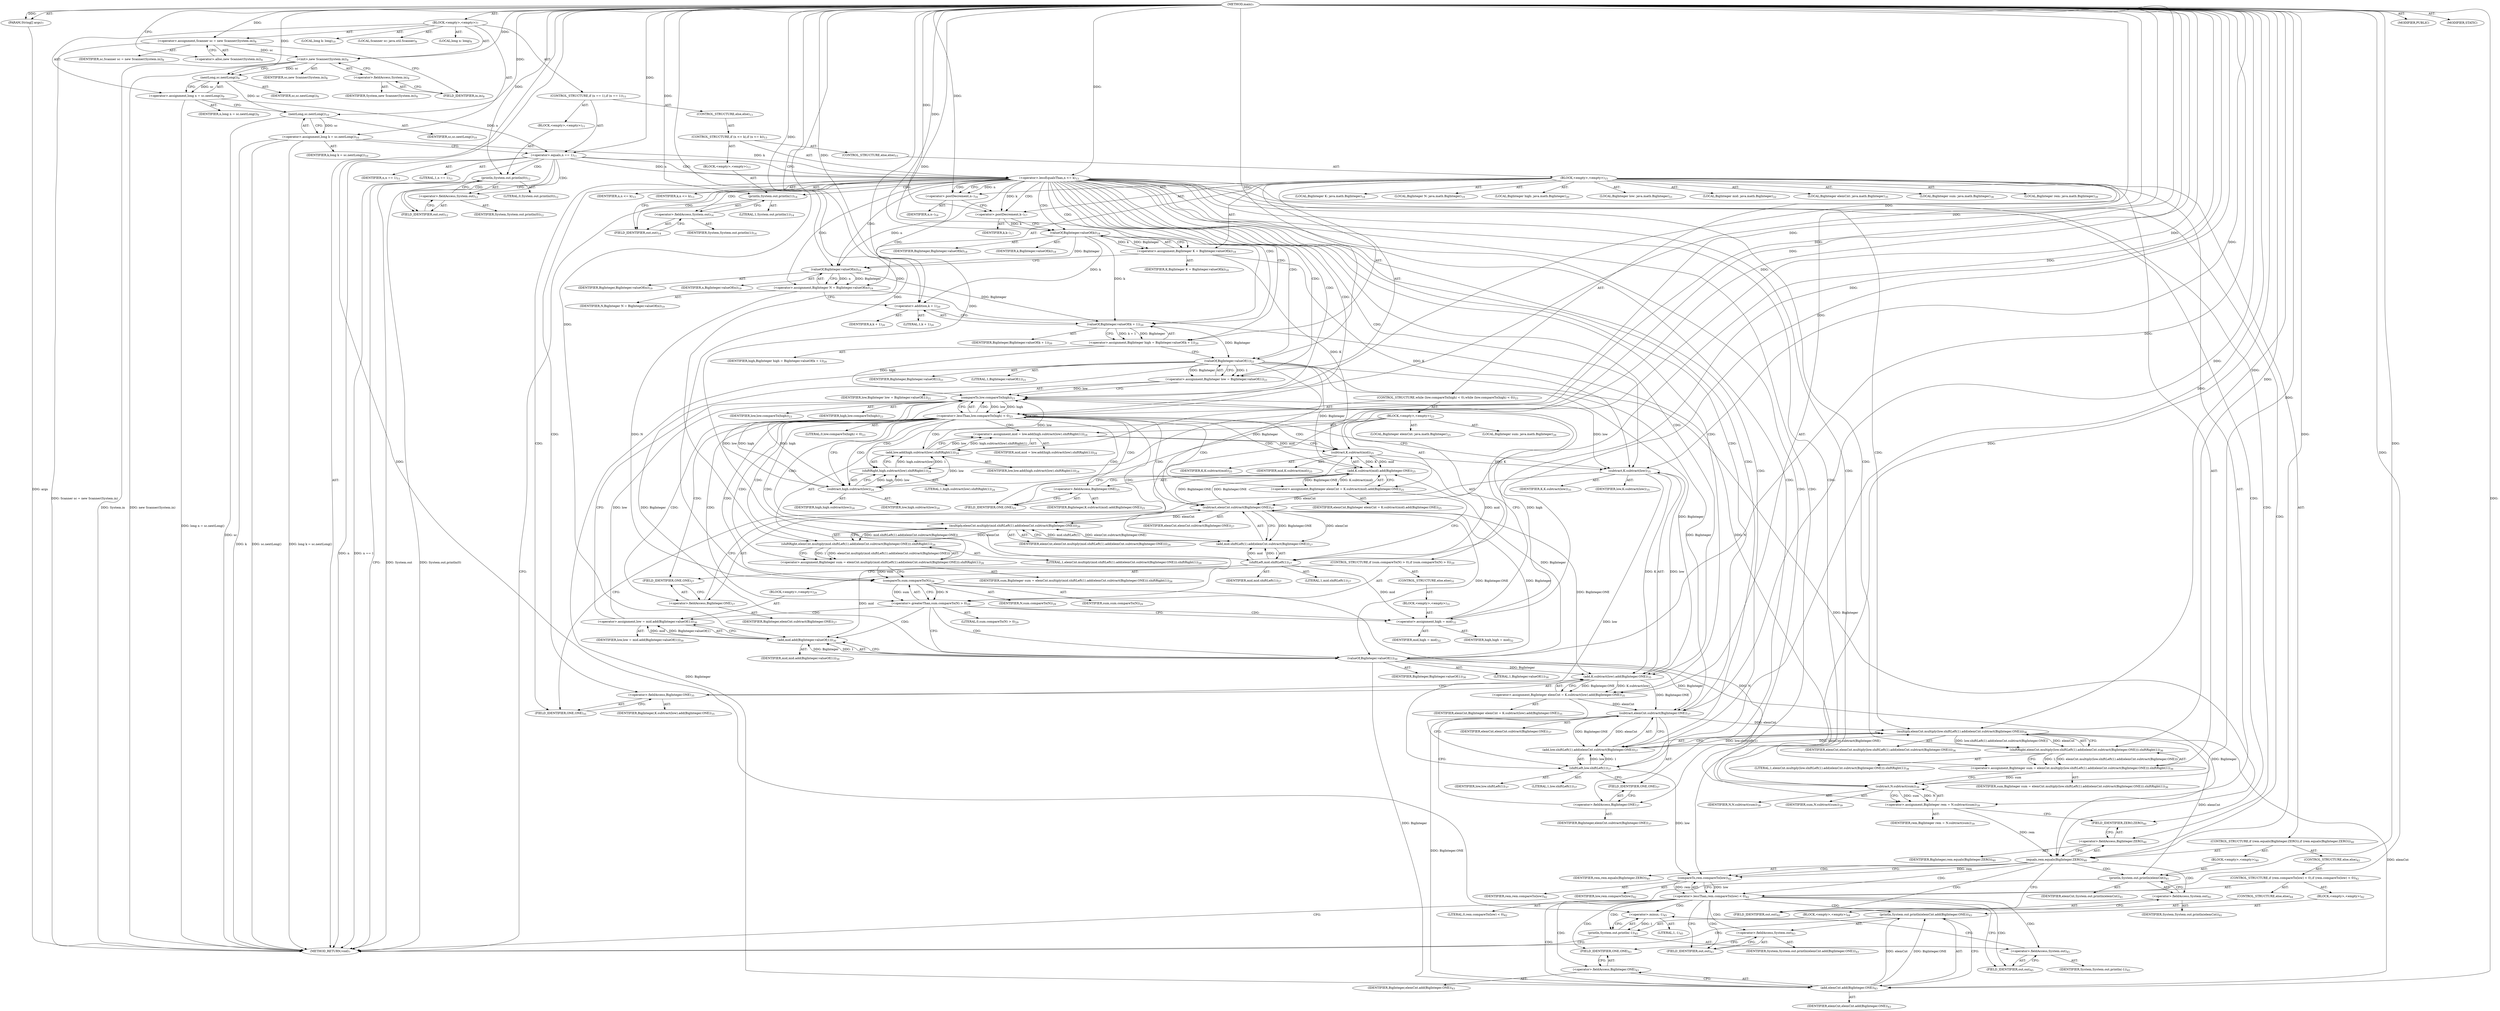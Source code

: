 digraph "main" {  
"19" [label = <(METHOD,main)<SUB>7</SUB>> ]
"20" [label = <(PARAM,String[] args)<SUB>7</SUB>> ]
"21" [label = <(BLOCK,&lt;empty&gt;,&lt;empty&gt;)<SUB>7</SUB>> ]
"4" [label = <(LOCAL,Scanner sc: java.util.Scanner)<SUB>8</SUB>> ]
"22" [label = <(&lt;operator&gt;.assignment,Scanner sc = new Scanner(System.in))<SUB>8</SUB>> ]
"23" [label = <(IDENTIFIER,sc,Scanner sc = new Scanner(System.in))<SUB>8</SUB>> ]
"24" [label = <(&lt;operator&gt;.alloc,new Scanner(System.in))<SUB>8</SUB>> ]
"25" [label = <(&lt;init&gt;,new Scanner(System.in))<SUB>8</SUB>> ]
"3" [label = <(IDENTIFIER,sc,new Scanner(System.in))<SUB>8</SUB>> ]
"26" [label = <(&lt;operator&gt;.fieldAccess,System.in)<SUB>8</SUB>> ]
"27" [label = <(IDENTIFIER,System,new Scanner(System.in))<SUB>8</SUB>> ]
"28" [label = <(FIELD_IDENTIFIER,in,in)<SUB>8</SUB>> ]
"29" [label = <(LOCAL,long n: long)<SUB>9</SUB>> ]
"30" [label = <(&lt;operator&gt;.assignment,long n = sc.nextLong())<SUB>9</SUB>> ]
"31" [label = <(IDENTIFIER,n,long n = sc.nextLong())<SUB>9</SUB>> ]
"32" [label = <(nextLong,sc.nextLong())<SUB>9</SUB>> ]
"33" [label = <(IDENTIFIER,sc,sc.nextLong())<SUB>9</SUB>> ]
"34" [label = <(LOCAL,long k: long)<SUB>10</SUB>> ]
"35" [label = <(&lt;operator&gt;.assignment,long k = sc.nextLong())<SUB>10</SUB>> ]
"36" [label = <(IDENTIFIER,k,long k = sc.nextLong())<SUB>10</SUB>> ]
"37" [label = <(nextLong,sc.nextLong())<SUB>10</SUB>> ]
"38" [label = <(IDENTIFIER,sc,sc.nextLong())<SUB>10</SUB>> ]
"39" [label = <(CONTROL_STRUCTURE,if (n == 1),if (n == 1))<SUB>11</SUB>> ]
"40" [label = <(&lt;operator&gt;.equals,n == 1)<SUB>11</SUB>> ]
"41" [label = <(IDENTIFIER,n,n == 1)<SUB>11</SUB>> ]
"42" [label = <(LITERAL,1,n == 1)<SUB>11</SUB>> ]
"43" [label = <(BLOCK,&lt;empty&gt;,&lt;empty&gt;)<SUB>11</SUB>> ]
"44" [label = <(println,System.out.println(0))<SUB>12</SUB>> ]
"45" [label = <(&lt;operator&gt;.fieldAccess,System.out)<SUB>12</SUB>> ]
"46" [label = <(IDENTIFIER,System,System.out.println(0))<SUB>12</SUB>> ]
"47" [label = <(FIELD_IDENTIFIER,out,out)<SUB>12</SUB>> ]
"48" [label = <(LITERAL,0,System.out.println(0))<SUB>12</SUB>> ]
"49" [label = <(CONTROL_STRUCTURE,else,else)<SUB>13</SUB>> ]
"50" [label = <(CONTROL_STRUCTURE,if (n &lt;= k),if (n &lt;= k))<SUB>13</SUB>> ]
"51" [label = <(&lt;operator&gt;.lessEqualsThan,n &lt;= k)<SUB>13</SUB>> ]
"52" [label = <(IDENTIFIER,n,n &lt;= k)<SUB>13</SUB>> ]
"53" [label = <(IDENTIFIER,k,n &lt;= k)<SUB>13</SUB>> ]
"54" [label = <(BLOCK,&lt;empty&gt;,&lt;empty&gt;)<SUB>13</SUB>> ]
"55" [label = <(println,System.out.println(1))<SUB>14</SUB>> ]
"56" [label = <(&lt;operator&gt;.fieldAccess,System.out)<SUB>14</SUB>> ]
"57" [label = <(IDENTIFIER,System,System.out.println(1))<SUB>14</SUB>> ]
"58" [label = <(FIELD_IDENTIFIER,out,out)<SUB>14</SUB>> ]
"59" [label = <(LITERAL,1,System.out.println(1))<SUB>14</SUB>> ]
"60" [label = <(CONTROL_STRUCTURE,else,else)<SUB>15</SUB>> ]
"61" [label = <(BLOCK,&lt;empty&gt;,&lt;empty&gt;)<SUB>15</SUB>> ]
"62" [label = <(&lt;operator&gt;.postDecrement,n--)<SUB>16</SUB>> ]
"63" [label = <(IDENTIFIER,n,n--)<SUB>16</SUB>> ]
"64" [label = <(&lt;operator&gt;.postDecrement,k--)<SUB>17</SUB>> ]
"65" [label = <(IDENTIFIER,k,k--)<SUB>17</SUB>> ]
"66" [label = <(LOCAL,BigInteger K: java.math.BigInteger)<SUB>18</SUB>> ]
"67" [label = <(&lt;operator&gt;.assignment,BigInteger K = BigInteger.valueOf(k))<SUB>18</SUB>> ]
"68" [label = <(IDENTIFIER,K,BigInteger K = BigInteger.valueOf(k))<SUB>18</SUB>> ]
"69" [label = <(valueOf,BigInteger.valueOf(k))<SUB>18</SUB>> ]
"70" [label = <(IDENTIFIER,BigInteger,BigInteger.valueOf(k))<SUB>18</SUB>> ]
"71" [label = <(IDENTIFIER,k,BigInteger.valueOf(k))<SUB>18</SUB>> ]
"72" [label = <(LOCAL,BigInteger N: java.math.BigInteger)<SUB>19</SUB>> ]
"73" [label = <(&lt;operator&gt;.assignment,BigInteger N = BigInteger.valueOf(n))<SUB>19</SUB>> ]
"74" [label = <(IDENTIFIER,N,BigInteger N = BigInteger.valueOf(n))<SUB>19</SUB>> ]
"75" [label = <(valueOf,BigInteger.valueOf(n))<SUB>19</SUB>> ]
"76" [label = <(IDENTIFIER,BigInteger,BigInteger.valueOf(n))<SUB>19</SUB>> ]
"77" [label = <(IDENTIFIER,n,BigInteger.valueOf(n))<SUB>19</SUB>> ]
"78" [label = <(LOCAL,BigInteger high: java.math.BigInteger)<SUB>20</SUB>> ]
"79" [label = <(&lt;operator&gt;.assignment,BigInteger high = BigInteger.valueOf(k + 1))<SUB>20</SUB>> ]
"80" [label = <(IDENTIFIER,high,BigInteger high = BigInteger.valueOf(k + 1))<SUB>20</SUB>> ]
"81" [label = <(valueOf,BigInteger.valueOf(k + 1))<SUB>20</SUB>> ]
"82" [label = <(IDENTIFIER,BigInteger,BigInteger.valueOf(k + 1))<SUB>20</SUB>> ]
"83" [label = <(&lt;operator&gt;.addition,k + 1)<SUB>20</SUB>> ]
"84" [label = <(IDENTIFIER,k,k + 1)<SUB>20</SUB>> ]
"85" [label = <(LITERAL,1,k + 1)<SUB>20</SUB>> ]
"86" [label = <(LOCAL,BigInteger low: java.math.BigInteger)<SUB>21</SUB>> ]
"87" [label = <(&lt;operator&gt;.assignment,BigInteger low = BigInteger.valueOf(1))<SUB>21</SUB>> ]
"88" [label = <(IDENTIFIER,low,BigInteger low = BigInteger.valueOf(1))<SUB>21</SUB>> ]
"89" [label = <(valueOf,BigInteger.valueOf(1))<SUB>21</SUB>> ]
"90" [label = <(IDENTIFIER,BigInteger,BigInteger.valueOf(1))<SUB>21</SUB>> ]
"91" [label = <(LITERAL,1,BigInteger.valueOf(1))<SUB>21</SUB>> ]
"92" [label = <(LOCAL,BigInteger mid: java.math.BigInteger)<SUB>22</SUB>> ]
"93" [label = <(CONTROL_STRUCTURE,while (low.compareTo(high) &lt; 0),while (low.compareTo(high) &lt; 0))<SUB>23</SUB>> ]
"94" [label = <(&lt;operator&gt;.lessThan,low.compareTo(high) &lt; 0)<SUB>23</SUB>> ]
"95" [label = <(compareTo,low.compareTo(high))<SUB>23</SUB>> ]
"96" [label = <(IDENTIFIER,low,low.compareTo(high))<SUB>23</SUB>> ]
"97" [label = <(IDENTIFIER,high,low.compareTo(high))<SUB>23</SUB>> ]
"98" [label = <(LITERAL,0,low.compareTo(high) &lt; 0)<SUB>23</SUB>> ]
"99" [label = <(BLOCK,&lt;empty&gt;,&lt;empty&gt;)<SUB>23</SUB>> ]
"100" [label = <(&lt;operator&gt;.assignment,mid = low.add(high.subtract(low).shiftRight(1)))<SUB>24</SUB>> ]
"101" [label = <(IDENTIFIER,mid,mid = low.add(high.subtract(low).shiftRight(1)))<SUB>24</SUB>> ]
"102" [label = <(add,low.add(high.subtract(low).shiftRight(1)))<SUB>24</SUB>> ]
"103" [label = <(IDENTIFIER,low,low.add(high.subtract(low).shiftRight(1)))<SUB>24</SUB>> ]
"104" [label = <(shiftRight,high.subtract(low).shiftRight(1))<SUB>24</SUB>> ]
"105" [label = <(subtract,high.subtract(low))<SUB>24</SUB>> ]
"106" [label = <(IDENTIFIER,high,high.subtract(low))<SUB>24</SUB>> ]
"107" [label = <(IDENTIFIER,low,high.subtract(low))<SUB>24</SUB>> ]
"108" [label = <(LITERAL,1,high.subtract(low).shiftRight(1))<SUB>24</SUB>> ]
"109" [label = <(LOCAL,BigInteger elemCnt: java.math.BigInteger)<SUB>25</SUB>> ]
"110" [label = <(&lt;operator&gt;.assignment,BigInteger elemCnt = K.subtract(mid).add(BigInteger.ONE))<SUB>25</SUB>> ]
"111" [label = <(IDENTIFIER,elemCnt,BigInteger elemCnt = K.subtract(mid).add(BigInteger.ONE))<SUB>25</SUB>> ]
"112" [label = <(add,K.subtract(mid).add(BigInteger.ONE))<SUB>25</SUB>> ]
"113" [label = <(subtract,K.subtract(mid))<SUB>25</SUB>> ]
"114" [label = <(IDENTIFIER,K,K.subtract(mid))<SUB>25</SUB>> ]
"115" [label = <(IDENTIFIER,mid,K.subtract(mid))<SUB>25</SUB>> ]
"116" [label = <(&lt;operator&gt;.fieldAccess,BigInteger.ONE)<SUB>25</SUB>> ]
"117" [label = <(IDENTIFIER,BigInteger,K.subtract(mid).add(BigInteger.ONE))<SUB>25</SUB>> ]
"118" [label = <(FIELD_IDENTIFIER,ONE,ONE)<SUB>25</SUB>> ]
"119" [label = <(LOCAL,BigInteger sum: java.math.BigInteger)<SUB>26</SUB>> ]
"120" [label = <(&lt;operator&gt;.assignment,BigInteger sum = elemCnt.multiply(mid.shiftLeft(1).add(elemCnt.subtract(BigInteger.ONE))).shiftRight(1))<SUB>26</SUB>> ]
"121" [label = <(IDENTIFIER,sum,BigInteger sum = elemCnt.multiply(mid.shiftLeft(1).add(elemCnt.subtract(BigInteger.ONE))).shiftRight(1))<SUB>26</SUB>> ]
"122" [label = <(shiftRight,elemCnt.multiply(mid.shiftLeft(1).add(elemCnt.subtract(BigInteger.ONE))).shiftRight(1))<SUB>26</SUB>> ]
"123" [label = <(multiply,elemCnt.multiply(mid.shiftLeft(1).add(elemCnt.subtract(BigInteger.ONE))))<SUB>26</SUB>> ]
"124" [label = <(IDENTIFIER,elemCnt,elemCnt.multiply(mid.shiftLeft(1).add(elemCnt.subtract(BigInteger.ONE))))<SUB>26</SUB>> ]
"125" [label = <(add,mid.shiftLeft(1).add(elemCnt.subtract(BigInteger.ONE)))<SUB>27</SUB>> ]
"126" [label = <(shiftLeft,mid.shiftLeft(1))<SUB>27</SUB>> ]
"127" [label = <(IDENTIFIER,mid,mid.shiftLeft(1))<SUB>27</SUB>> ]
"128" [label = <(LITERAL,1,mid.shiftLeft(1))<SUB>27</SUB>> ]
"129" [label = <(subtract,elemCnt.subtract(BigInteger.ONE))<SUB>27</SUB>> ]
"130" [label = <(IDENTIFIER,elemCnt,elemCnt.subtract(BigInteger.ONE))<SUB>27</SUB>> ]
"131" [label = <(&lt;operator&gt;.fieldAccess,BigInteger.ONE)<SUB>27</SUB>> ]
"132" [label = <(IDENTIFIER,BigInteger,elemCnt.subtract(BigInteger.ONE))<SUB>27</SUB>> ]
"133" [label = <(FIELD_IDENTIFIER,ONE,ONE)<SUB>27</SUB>> ]
"134" [label = <(LITERAL,1,elemCnt.multiply(mid.shiftLeft(1).add(elemCnt.subtract(BigInteger.ONE))).shiftRight(1))<SUB>28</SUB>> ]
"135" [label = <(CONTROL_STRUCTURE,if (sum.compareTo(N) &gt; 0),if (sum.compareTo(N) &gt; 0))<SUB>29</SUB>> ]
"136" [label = <(&lt;operator&gt;.greaterThan,sum.compareTo(N) &gt; 0)<SUB>29</SUB>> ]
"137" [label = <(compareTo,sum.compareTo(N))<SUB>29</SUB>> ]
"138" [label = <(IDENTIFIER,sum,sum.compareTo(N))<SUB>29</SUB>> ]
"139" [label = <(IDENTIFIER,N,sum.compareTo(N))<SUB>29</SUB>> ]
"140" [label = <(LITERAL,0,sum.compareTo(N) &gt; 0)<SUB>29</SUB>> ]
"141" [label = <(BLOCK,&lt;empty&gt;,&lt;empty&gt;)<SUB>29</SUB>> ]
"142" [label = <(&lt;operator&gt;.assignment,low = mid.add(BigInteger.valueOf(1)))<SUB>30</SUB>> ]
"143" [label = <(IDENTIFIER,low,low = mid.add(BigInteger.valueOf(1)))<SUB>30</SUB>> ]
"144" [label = <(add,mid.add(BigInteger.valueOf(1)))<SUB>30</SUB>> ]
"145" [label = <(IDENTIFIER,mid,mid.add(BigInteger.valueOf(1)))<SUB>30</SUB>> ]
"146" [label = <(valueOf,BigInteger.valueOf(1))<SUB>30</SUB>> ]
"147" [label = <(IDENTIFIER,BigInteger,BigInteger.valueOf(1))<SUB>30</SUB>> ]
"148" [label = <(LITERAL,1,BigInteger.valueOf(1))<SUB>30</SUB>> ]
"149" [label = <(CONTROL_STRUCTURE,else,else)<SUB>31</SUB>> ]
"150" [label = <(BLOCK,&lt;empty&gt;,&lt;empty&gt;)<SUB>31</SUB>> ]
"151" [label = <(&lt;operator&gt;.assignment,high = mid)<SUB>32</SUB>> ]
"152" [label = <(IDENTIFIER,high,high = mid)<SUB>32</SUB>> ]
"153" [label = <(IDENTIFIER,mid,high = mid)<SUB>32</SUB>> ]
"154" [label = <(LOCAL,BigInteger elemCnt: java.math.BigInteger)<SUB>35</SUB>> ]
"155" [label = <(&lt;operator&gt;.assignment,BigInteger elemCnt = K.subtract(low).add(BigInteger.ONE))<SUB>35</SUB>> ]
"156" [label = <(IDENTIFIER,elemCnt,BigInteger elemCnt = K.subtract(low).add(BigInteger.ONE))<SUB>35</SUB>> ]
"157" [label = <(add,K.subtract(low).add(BigInteger.ONE))<SUB>35</SUB>> ]
"158" [label = <(subtract,K.subtract(low))<SUB>35</SUB>> ]
"159" [label = <(IDENTIFIER,K,K.subtract(low))<SUB>35</SUB>> ]
"160" [label = <(IDENTIFIER,low,K.subtract(low))<SUB>35</SUB>> ]
"161" [label = <(&lt;operator&gt;.fieldAccess,BigInteger.ONE)<SUB>35</SUB>> ]
"162" [label = <(IDENTIFIER,BigInteger,K.subtract(low).add(BigInteger.ONE))<SUB>35</SUB>> ]
"163" [label = <(FIELD_IDENTIFIER,ONE,ONE)<SUB>35</SUB>> ]
"164" [label = <(LOCAL,BigInteger sum: java.math.BigInteger)<SUB>36</SUB>> ]
"165" [label = <(&lt;operator&gt;.assignment,BigInteger sum = elemCnt.multiply(low.shiftLeft(1).add(elemCnt.subtract(BigInteger.ONE))).shiftRight(1))<SUB>36</SUB>> ]
"166" [label = <(IDENTIFIER,sum,BigInteger sum = elemCnt.multiply(low.shiftLeft(1).add(elemCnt.subtract(BigInteger.ONE))).shiftRight(1))<SUB>36</SUB>> ]
"167" [label = <(shiftRight,elemCnt.multiply(low.shiftLeft(1).add(elemCnt.subtract(BigInteger.ONE))).shiftRight(1))<SUB>36</SUB>> ]
"168" [label = <(multiply,elemCnt.multiply(low.shiftLeft(1).add(elemCnt.subtract(BigInteger.ONE))))<SUB>36</SUB>> ]
"169" [label = <(IDENTIFIER,elemCnt,elemCnt.multiply(low.shiftLeft(1).add(elemCnt.subtract(BigInteger.ONE))))<SUB>36</SUB>> ]
"170" [label = <(add,low.shiftLeft(1).add(elemCnt.subtract(BigInteger.ONE)))<SUB>37</SUB>> ]
"171" [label = <(shiftLeft,low.shiftLeft(1))<SUB>37</SUB>> ]
"172" [label = <(IDENTIFIER,low,low.shiftLeft(1))<SUB>37</SUB>> ]
"173" [label = <(LITERAL,1,low.shiftLeft(1))<SUB>37</SUB>> ]
"174" [label = <(subtract,elemCnt.subtract(BigInteger.ONE))<SUB>37</SUB>> ]
"175" [label = <(IDENTIFIER,elemCnt,elemCnt.subtract(BigInteger.ONE))<SUB>37</SUB>> ]
"176" [label = <(&lt;operator&gt;.fieldAccess,BigInteger.ONE)<SUB>37</SUB>> ]
"177" [label = <(IDENTIFIER,BigInteger,elemCnt.subtract(BigInteger.ONE))<SUB>37</SUB>> ]
"178" [label = <(FIELD_IDENTIFIER,ONE,ONE)<SUB>37</SUB>> ]
"179" [label = <(LITERAL,1,elemCnt.multiply(low.shiftLeft(1).add(elemCnt.subtract(BigInteger.ONE))).shiftRight(1))<SUB>38</SUB>> ]
"180" [label = <(LOCAL,BigInteger rem: java.math.BigInteger)<SUB>39</SUB>> ]
"181" [label = <(&lt;operator&gt;.assignment,BigInteger rem = N.subtract(sum))<SUB>39</SUB>> ]
"182" [label = <(IDENTIFIER,rem,BigInteger rem = N.subtract(sum))<SUB>39</SUB>> ]
"183" [label = <(subtract,N.subtract(sum))<SUB>39</SUB>> ]
"184" [label = <(IDENTIFIER,N,N.subtract(sum))<SUB>39</SUB>> ]
"185" [label = <(IDENTIFIER,sum,N.subtract(sum))<SUB>39</SUB>> ]
"186" [label = <(CONTROL_STRUCTURE,if (rem.equals(BigInteger.ZERO)),if (rem.equals(BigInteger.ZERO)))<SUB>40</SUB>> ]
"187" [label = <(equals,rem.equals(BigInteger.ZERO))<SUB>40</SUB>> ]
"188" [label = <(IDENTIFIER,rem,rem.equals(BigInteger.ZERO))<SUB>40</SUB>> ]
"189" [label = <(&lt;operator&gt;.fieldAccess,BigInteger.ZERO)<SUB>40</SUB>> ]
"190" [label = <(IDENTIFIER,BigInteger,rem.equals(BigInteger.ZERO))<SUB>40</SUB>> ]
"191" [label = <(FIELD_IDENTIFIER,ZERO,ZERO)<SUB>40</SUB>> ]
"192" [label = <(BLOCK,&lt;empty&gt;,&lt;empty&gt;)<SUB>40</SUB>> ]
"193" [label = <(println,System.out.println(elemCnt))<SUB>41</SUB>> ]
"194" [label = <(&lt;operator&gt;.fieldAccess,System.out)<SUB>41</SUB>> ]
"195" [label = <(IDENTIFIER,System,System.out.println(elemCnt))<SUB>41</SUB>> ]
"196" [label = <(FIELD_IDENTIFIER,out,out)<SUB>41</SUB>> ]
"197" [label = <(IDENTIFIER,elemCnt,System.out.println(elemCnt))<SUB>41</SUB>> ]
"198" [label = <(CONTROL_STRUCTURE,else,else)<SUB>42</SUB>> ]
"199" [label = <(CONTROL_STRUCTURE,if (rem.compareTo(low) &lt; 0),if (rem.compareTo(low) &lt; 0))<SUB>42</SUB>> ]
"200" [label = <(&lt;operator&gt;.lessThan,rem.compareTo(low) &lt; 0)<SUB>42</SUB>> ]
"201" [label = <(compareTo,rem.compareTo(low))<SUB>42</SUB>> ]
"202" [label = <(IDENTIFIER,rem,rem.compareTo(low))<SUB>42</SUB>> ]
"203" [label = <(IDENTIFIER,low,rem.compareTo(low))<SUB>42</SUB>> ]
"204" [label = <(LITERAL,0,rem.compareTo(low) &lt; 0)<SUB>42</SUB>> ]
"205" [label = <(BLOCK,&lt;empty&gt;,&lt;empty&gt;)<SUB>42</SUB>> ]
"206" [label = <(println,System.out.println(elemCnt.add(BigInteger.ONE)))<SUB>43</SUB>> ]
"207" [label = <(&lt;operator&gt;.fieldAccess,System.out)<SUB>43</SUB>> ]
"208" [label = <(IDENTIFIER,System,System.out.println(elemCnt.add(BigInteger.ONE)))<SUB>43</SUB>> ]
"209" [label = <(FIELD_IDENTIFIER,out,out)<SUB>43</SUB>> ]
"210" [label = <(add,elemCnt.add(BigInteger.ONE))<SUB>43</SUB>> ]
"211" [label = <(IDENTIFIER,elemCnt,elemCnt.add(BigInteger.ONE))<SUB>43</SUB>> ]
"212" [label = <(&lt;operator&gt;.fieldAccess,BigInteger.ONE)<SUB>43</SUB>> ]
"213" [label = <(IDENTIFIER,BigInteger,elemCnt.add(BigInteger.ONE))<SUB>43</SUB>> ]
"214" [label = <(FIELD_IDENTIFIER,ONE,ONE)<SUB>43</SUB>> ]
"215" [label = <(CONTROL_STRUCTURE,else,else)<SUB>44</SUB>> ]
"216" [label = <(BLOCK,&lt;empty&gt;,&lt;empty&gt;)<SUB>44</SUB>> ]
"217" [label = <(println,System.out.println(-1))<SUB>45</SUB>> ]
"218" [label = <(&lt;operator&gt;.fieldAccess,System.out)<SUB>45</SUB>> ]
"219" [label = <(IDENTIFIER,System,System.out.println(-1))<SUB>45</SUB>> ]
"220" [label = <(FIELD_IDENTIFIER,out,out)<SUB>45</SUB>> ]
"221" [label = <(&lt;operator&gt;.minus,-1)<SUB>45</SUB>> ]
"222" [label = <(LITERAL,1,-1)<SUB>45</SUB>> ]
"223" [label = <(MODIFIER,PUBLIC)> ]
"224" [label = <(MODIFIER,STATIC)> ]
"225" [label = <(METHOD_RETURN,void)<SUB>7</SUB>> ]
  "19" -> "20"  [ label = "AST: "] 
  "19" -> "21"  [ label = "AST: "] 
  "19" -> "223"  [ label = "AST: "] 
  "19" -> "224"  [ label = "AST: "] 
  "19" -> "225"  [ label = "AST: "] 
  "21" -> "4"  [ label = "AST: "] 
  "21" -> "22"  [ label = "AST: "] 
  "21" -> "25"  [ label = "AST: "] 
  "21" -> "29"  [ label = "AST: "] 
  "21" -> "30"  [ label = "AST: "] 
  "21" -> "34"  [ label = "AST: "] 
  "21" -> "35"  [ label = "AST: "] 
  "21" -> "39"  [ label = "AST: "] 
  "22" -> "23"  [ label = "AST: "] 
  "22" -> "24"  [ label = "AST: "] 
  "25" -> "3"  [ label = "AST: "] 
  "25" -> "26"  [ label = "AST: "] 
  "26" -> "27"  [ label = "AST: "] 
  "26" -> "28"  [ label = "AST: "] 
  "30" -> "31"  [ label = "AST: "] 
  "30" -> "32"  [ label = "AST: "] 
  "32" -> "33"  [ label = "AST: "] 
  "35" -> "36"  [ label = "AST: "] 
  "35" -> "37"  [ label = "AST: "] 
  "37" -> "38"  [ label = "AST: "] 
  "39" -> "40"  [ label = "AST: "] 
  "39" -> "43"  [ label = "AST: "] 
  "39" -> "49"  [ label = "AST: "] 
  "40" -> "41"  [ label = "AST: "] 
  "40" -> "42"  [ label = "AST: "] 
  "43" -> "44"  [ label = "AST: "] 
  "44" -> "45"  [ label = "AST: "] 
  "44" -> "48"  [ label = "AST: "] 
  "45" -> "46"  [ label = "AST: "] 
  "45" -> "47"  [ label = "AST: "] 
  "49" -> "50"  [ label = "AST: "] 
  "50" -> "51"  [ label = "AST: "] 
  "50" -> "54"  [ label = "AST: "] 
  "50" -> "60"  [ label = "AST: "] 
  "51" -> "52"  [ label = "AST: "] 
  "51" -> "53"  [ label = "AST: "] 
  "54" -> "55"  [ label = "AST: "] 
  "55" -> "56"  [ label = "AST: "] 
  "55" -> "59"  [ label = "AST: "] 
  "56" -> "57"  [ label = "AST: "] 
  "56" -> "58"  [ label = "AST: "] 
  "60" -> "61"  [ label = "AST: "] 
  "61" -> "62"  [ label = "AST: "] 
  "61" -> "64"  [ label = "AST: "] 
  "61" -> "66"  [ label = "AST: "] 
  "61" -> "67"  [ label = "AST: "] 
  "61" -> "72"  [ label = "AST: "] 
  "61" -> "73"  [ label = "AST: "] 
  "61" -> "78"  [ label = "AST: "] 
  "61" -> "79"  [ label = "AST: "] 
  "61" -> "86"  [ label = "AST: "] 
  "61" -> "87"  [ label = "AST: "] 
  "61" -> "92"  [ label = "AST: "] 
  "61" -> "93"  [ label = "AST: "] 
  "61" -> "154"  [ label = "AST: "] 
  "61" -> "155"  [ label = "AST: "] 
  "61" -> "164"  [ label = "AST: "] 
  "61" -> "165"  [ label = "AST: "] 
  "61" -> "180"  [ label = "AST: "] 
  "61" -> "181"  [ label = "AST: "] 
  "61" -> "186"  [ label = "AST: "] 
  "62" -> "63"  [ label = "AST: "] 
  "64" -> "65"  [ label = "AST: "] 
  "67" -> "68"  [ label = "AST: "] 
  "67" -> "69"  [ label = "AST: "] 
  "69" -> "70"  [ label = "AST: "] 
  "69" -> "71"  [ label = "AST: "] 
  "73" -> "74"  [ label = "AST: "] 
  "73" -> "75"  [ label = "AST: "] 
  "75" -> "76"  [ label = "AST: "] 
  "75" -> "77"  [ label = "AST: "] 
  "79" -> "80"  [ label = "AST: "] 
  "79" -> "81"  [ label = "AST: "] 
  "81" -> "82"  [ label = "AST: "] 
  "81" -> "83"  [ label = "AST: "] 
  "83" -> "84"  [ label = "AST: "] 
  "83" -> "85"  [ label = "AST: "] 
  "87" -> "88"  [ label = "AST: "] 
  "87" -> "89"  [ label = "AST: "] 
  "89" -> "90"  [ label = "AST: "] 
  "89" -> "91"  [ label = "AST: "] 
  "93" -> "94"  [ label = "AST: "] 
  "93" -> "99"  [ label = "AST: "] 
  "94" -> "95"  [ label = "AST: "] 
  "94" -> "98"  [ label = "AST: "] 
  "95" -> "96"  [ label = "AST: "] 
  "95" -> "97"  [ label = "AST: "] 
  "99" -> "100"  [ label = "AST: "] 
  "99" -> "109"  [ label = "AST: "] 
  "99" -> "110"  [ label = "AST: "] 
  "99" -> "119"  [ label = "AST: "] 
  "99" -> "120"  [ label = "AST: "] 
  "99" -> "135"  [ label = "AST: "] 
  "100" -> "101"  [ label = "AST: "] 
  "100" -> "102"  [ label = "AST: "] 
  "102" -> "103"  [ label = "AST: "] 
  "102" -> "104"  [ label = "AST: "] 
  "104" -> "105"  [ label = "AST: "] 
  "104" -> "108"  [ label = "AST: "] 
  "105" -> "106"  [ label = "AST: "] 
  "105" -> "107"  [ label = "AST: "] 
  "110" -> "111"  [ label = "AST: "] 
  "110" -> "112"  [ label = "AST: "] 
  "112" -> "113"  [ label = "AST: "] 
  "112" -> "116"  [ label = "AST: "] 
  "113" -> "114"  [ label = "AST: "] 
  "113" -> "115"  [ label = "AST: "] 
  "116" -> "117"  [ label = "AST: "] 
  "116" -> "118"  [ label = "AST: "] 
  "120" -> "121"  [ label = "AST: "] 
  "120" -> "122"  [ label = "AST: "] 
  "122" -> "123"  [ label = "AST: "] 
  "122" -> "134"  [ label = "AST: "] 
  "123" -> "124"  [ label = "AST: "] 
  "123" -> "125"  [ label = "AST: "] 
  "125" -> "126"  [ label = "AST: "] 
  "125" -> "129"  [ label = "AST: "] 
  "126" -> "127"  [ label = "AST: "] 
  "126" -> "128"  [ label = "AST: "] 
  "129" -> "130"  [ label = "AST: "] 
  "129" -> "131"  [ label = "AST: "] 
  "131" -> "132"  [ label = "AST: "] 
  "131" -> "133"  [ label = "AST: "] 
  "135" -> "136"  [ label = "AST: "] 
  "135" -> "141"  [ label = "AST: "] 
  "135" -> "149"  [ label = "AST: "] 
  "136" -> "137"  [ label = "AST: "] 
  "136" -> "140"  [ label = "AST: "] 
  "137" -> "138"  [ label = "AST: "] 
  "137" -> "139"  [ label = "AST: "] 
  "141" -> "142"  [ label = "AST: "] 
  "142" -> "143"  [ label = "AST: "] 
  "142" -> "144"  [ label = "AST: "] 
  "144" -> "145"  [ label = "AST: "] 
  "144" -> "146"  [ label = "AST: "] 
  "146" -> "147"  [ label = "AST: "] 
  "146" -> "148"  [ label = "AST: "] 
  "149" -> "150"  [ label = "AST: "] 
  "150" -> "151"  [ label = "AST: "] 
  "151" -> "152"  [ label = "AST: "] 
  "151" -> "153"  [ label = "AST: "] 
  "155" -> "156"  [ label = "AST: "] 
  "155" -> "157"  [ label = "AST: "] 
  "157" -> "158"  [ label = "AST: "] 
  "157" -> "161"  [ label = "AST: "] 
  "158" -> "159"  [ label = "AST: "] 
  "158" -> "160"  [ label = "AST: "] 
  "161" -> "162"  [ label = "AST: "] 
  "161" -> "163"  [ label = "AST: "] 
  "165" -> "166"  [ label = "AST: "] 
  "165" -> "167"  [ label = "AST: "] 
  "167" -> "168"  [ label = "AST: "] 
  "167" -> "179"  [ label = "AST: "] 
  "168" -> "169"  [ label = "AST: "] 
  "168" -> "170"  [ label = "AST: "] 
  "170" -> "171"  [ label = "AST: "] 
  "170" -> "174"  [ label = "AST: "] 
  "171" -> "172"  [ label = "AST: "] 
  "171" -> "173"  [ label = "AST: "] 
  "174" -> "175"  [ label = "AST: "] 
  "174" -> "176"  [ label = "AST: "] 
  "176" -> "177"  [ label = "AST: "] 
  "176" -> "178"  [ label = "AST: "] 
  "181" -> "182"  [ label = "AST: "] 
  "181" -> "183"  [ label = "AST: "] 
  "183" -> "184"  [ label = "AST: "] 
  "183" -> "185"  [ label = "AST: "] 
  "186" -> "187"  [ label = "AST: "] 
  "186" -> "192"  [ label = "AST: "] 
  "186" -> "198"  [ label = "AST: "] 
  "187" -> "188"  [ label = "AST: "] 
  "187" -> "189"  [ label = "AST: "] 
  "189" -> "190"  [ label = "AST: "] 
  "189" -> "191"  [ label = "AST: "] 
  "192" -> "193"  [ label = "AST: "] 
  "193" -> "194"  [ label = "AST: "] 
  "193" -> "197"  [ label = "AST: "] 
  "194" -> "195"  [ label = "AST: "] 
  "194" -> "196"  [ label = "AST: "] 
  "198" -> "199"  [ label = "AST: "] 
  "199" -> "200"  [ label = "AST: "] 
  "199" -> "205"  [ label = "AST: "] 
  "199" -> "215"  [ label = "AST: "] 
  "200" -> "201"  [ label = "AST: "] 
  "200" -> "204"  [ label = "AST: "] 
  "201" -> "202"  [ label = "AST: "] 
  "201" -> "203"  [ label = "AST: "] 
  "205" -> "206"  [ label = "AST: "] 
  "206" -> "207"  [ label = "AST: "] 
  "206" -> "210"  [ label = "AST: "] 
  "207" -> "208"  [ label = "AST: "] 
  "207" -> "209"  [ label = "AST: "] 
  "210" -> "211"  [ label = "AST: "] 
  "210" -> "212"  [ label = "AST: "] 
  "212" -> "213"  [ label = "AST: "] 
  "212" -> "214"  [ label = "AST: "] 
  "215" -> "216"  [ label = "AST: "] 
  "216" -> "217"  [ label = "AST: "] 
  "217" -> "218"  [ label = "AST: "] 
  "217" -> "221"  [ label = "AST: "] 
  "218" -> "219"  [ label = "AST: "] 
  "218" -> "220"  [ label = "AST: "] 
  "221" -> "222"  [ label = "AST: "] 
  "22" -> "28"  [ label = "CFG: "] 
  "25" -> "32"  [ label = "CFG: "] 
  "30" -> "37"  [ label = "CFG: "] 
  "35" -> "40"  [ label = "CFG: "] 
  "24" -> "22"  [ label = "CFG: "] 
  "26" -> "25"  [ label = "CFG: "] 
  "32" -> "30"  [ label = "CFG: "] 
  "37" -> "35"  [ label = "CFG: "] 
  "40" -> "47"  [ label = "CFG: "] 
  "40" -> "51"  [ label = "CFG: "] 
  "28" -> "26"  [ label = "CFG: "] 
  "44" -> "225"  [ label = "CFG: "] 
  "45" -> "44"  [ label = "CFG: "] 
  "51" -> "58"  [ label = "CFG: "] 
  "51" -> "62"  [ label = "CFG: "] 
  "47" -> "45"  [ label = "CFG: "] 
  "55" -> "225"  [ label = "CFG: "] 
  "56" -> "55"  [ label = "CFG: "] 
  "62" -> "64"  [ label = "CFG: "] 
  "64" -> "69"  [ label = "CFG: "] 
  "67" -> "75"  [ label = "CFG: "] 
  "73" -> "83"  [ label = "CFG: "] 
  "79" -> "89"  [ label = "CFG: "] 
  "87" -> "95"  [ label = "CFG: "] 
  "155" -> "171"  [ label = "CFG: "] 
  "165" -> "183"  [ label = "CFG: "] 
  "181" -> "191"  [ label = "CFG: "] 
  "58" -> "56"  [ label = "CFG: "] 
  "69" -> "67"  [ label = "CFG: "] 
  "75" -> "73"  [ label = "CFG: "] 
  "81" -> "79"  [ label = "CFG: "] 
  "89" -> "87"  [ label = "CFG: "] 
  "94" -> "105"  [ label = "CFG: "] 
  "94" -> "158"  [ label = "CFG: "] 
  "157" -> "155"  [ label = "CFG: "] 
  "167" -> "165"  [ label = "CFG: "] 
  "183" -> "181"  [ label = "CFG: "] 
  "187" -> "196"  [ label = "CFG: "] 
  "187" -> "201"  [ label = "CFG: "] 
  "83" -> "81"  [ label = "CFG: "] 
  "95" -> "94"  [ label = "CFG: "] 
  "100" -> "113"  [ label = "CFG: "] 
  "110" -> "126"  [ label = "CFG: "] 
  "120" -> "137"  [ label = "CFG: "] 
  "158" -> "163"  [ label = "CFG: "] 
  "161" -> "157"  [ label = "CFG: "] 
  "168" -> "167"  [ label = "CFG: "] 
  "189" -> "187"  [ label = "CFG: "] 
  "193" -> "225"  [ label = "CFG: "] 
  "102" -> "100"  [ label = "CFG: "] 
  "112" -> "110"  [ label = "CFG: "] 
  "122" -> "120"  [ label = "CFG: "] 
  "136" -> "146"  [ label = "CFG: "] 
  "136" -> "151"  [ label = "CFG: "] 
  "163" -> "161"  [ label = "CFG: "] 
  "170" -> "168"  [ label = "CFG: "] 
  "191" -> "189"  [ label = "CFG: "] 
  "194" -> "193"  [ label = "CFG: "] 
  "200" -> "209"  [ label = "CFG: "] 
  "200" -> "220"  [ label = "CFG: "] 
  "104" -> "102"  [ label = "CFG: "] 
  "113" -> "118"  [ label = "CFG: "] 
  "116" -> "112"  [ label = "CFG: "] 
  "123" -> "122"  [ label = "CFG: "] 
  "137" -> "136"  [ label = "CFG: "] 
  "142" -> "95"  [ label = "CFG: "] 
  "171" -> "178"  [ label = "CFG: "] 
  "174" -> "170"  [ label = "CFG: "] 
  "196" -> "194"  [ label = "CFG: "] 
  "201" -> "200"  [ label = "CFG: "] 
  "206" -> "225"  [ label = "CFG: "] 
  "105" -> "104"  [ label = "CFG: "] 
  "118" -> "116"  [ label = "CFG: "] 
  "125" -> "123"  [ label = "CFG: "] 
  "144" -> "142"  [ label = "CFG: "] 
  "151" -> "95"  [ label = "CFG: "] 
  "176" -> "174"  [ label = "CFG: "] 
  "207" -> "214"  [ label = "CFG: "] 
  "210" -> "206"  [ label = "CFG: "] 
  "217" -> "225"  [ label = "CFG: "] 
  "126" -> "133"  [ label = "CFG: "] 
  "129" -> "125"  [ label = "CFG: "] 
  "146" -> "144"  [ label = "CFG: "] 
  "178" -> "176"  [ label = "CFG: "] 
  "209" -> "207"  [ label = "CFG: "] 
  "212" -> "210"  [ label = "CFG: "] 
  "218" -> "221"  [ label = "CFG: "] 
  "221" -> "217"  [ label = "CFG: "] 
  "131" -> "129"  [ label = "CFG: "] 
  "214" -> "212"  [ label = "CFG: "] 
  "220" -> "218"  [ label = "CFG: "] 
  "133" -> "131"  [ label = "CFG: "] 
  "19" -> "24"  [ label = "CFG: "] 
  "20" -> "225"  [ label = "DDG: args"] 
  "22" -> "225"  [ label = "DDG: Scanner sc = new Scanner(System.in)"] 
  "25" -> "225"  [ label = "DDG: System.in"] 
  "25" -> "225"  [ label = "DDG: new Scanner(System.in)"] 
  "30" -> "225"  [ label = "DDG: long n = sc.nextLong()"] 
  "35" -> "225"  [ label = "DDG: k"] 
  "37" -> "225"  [ label = "DDG: sc"] 
  "35" -> "225"  [ label = "DDG: sc.nextLong()"] 
  "35" -> "225"  [ label = "DDG: long k = sc.nextLong()"] 
  "40" -> "225"  [ label = "DDG: n"] 
  "40" -> "225"  [ label = "DDG: n == 1"] 
  "44" -> "225"  [ label = "DDG: System.out"] 
  "44" -> "225"  [ label = "DDG: System.out.println(0)"] 
  "19" -> "20"  [ label = "DDG: "] 
  "19" -> "22"  [ label = "DDG: "] 
  "32" -> "30"  [ label = "DDG: sc"] 
  "37" -> "35"  [ label = "DDG: sc"] 
  "22" -> "25"  [ label = "DDG: sc"] 
  "19" -> "25"  [ label = "DDG: "] 
  "25" -> "32"  [ label = "DDG: sc"] 
  "19" -> "32"  [ label = "DDG: "] 
  "32" -> "37"  [ label = "DDG: sc"] 
  "19" -> "37"  [ label = "DDG: "] 
  "30" -> "40"  [ label = "DDG: n"] 
  "19" -> "40"  [ label = "DDG: "] 
  "19" -> "44"  [ label = "DDG: "] 
  "40" -> "51"  [ label = "DDG: n"] 
  "19" -> "51"  [ label = "DDG: "] 
  "35" -> "51"  [ label = "DDG: k"] 
  "19" -> "55"  [ label = "DDG: "] 
  "69" -> "67"  [ label = "DDG: BigInteger"] 
  "69" -> "67"  [ label = "DDG: k"] 
  "75" -> "73"  [ label = "DDG: BigInteger"] 
  "75" -> "73"  [ label = "DDG: n"] 
  "81" -> "79"  [ label = "DDG: BigInteger"] 
  "81" -> "79"  [ label = "DDG: k + 1"] 
  "89" -> "87"  [ label = "DDG: BigInteger"] 
  "89" -> "87"  [ label = "DDG: 1"] 
  "157" -> "155"  [ label = "DDG: K.subtract(low)"] 
  "157" -> "155"  [ label = "DDG: BigInteger.ONE"] 
  "167" -> "165"  [ label = "DDG: elemCnt.multiply(low.shiftLeft(1).add(elemCnt.subtract(BigInteger.ONE)))"] 
  "167" -> "165"  [ label = "DDG: 1"] 
  "183" -> "181"  [ label = "DDG: N"] 
  "183" -> "181"  [ label = "DDG: sum"] 
  "51" -> "62"  [ label = "DDG: n"] 
  "19" -> "62"  [ label = "DDG: "] 
  "51" -> "64"  [ label = "DDG: k"] 
  "19" -> "64"  [ label = "DDG: "] 
  "19" -> "69"  [ label = "DDG: "] 
  "64" -> "69"  [ label = "DDG: k"] 
  "69" -> "75"  [ label = "DDG: BigInteger"] 
  "19" -> "75"  [ label = "DDG: "] 
  "62" -> "75"  [ label = "DDG: n"] 
  "75" -> "81"  [ label = "DDG: BigInteger"] 
  "19" -> "81"  [ label = "DDG: "] 
  "69" -> "81"  [ label = "DDG: k"] 
  "81" -> "89"  [ label = "DDG: BigInteger"] 
  "19" -> "89"  [ label = "DDG: "] 
  "95" -> "94"  [ label = "DDG: low"] 
  "95" -> "94"  [ label = "DDG: high"] 
  "19" -> "94"  [ label = "DDG: "] 
  "102" -> "100"  [ label = "DDG: low"] 
  "102" -> "100"  [ label = "DDG: high.subtract(low).shiftRight(1)"] 
  "112" -> "110"  [ label = "DDG: K.subtract(mid)"] 
  "112" -> "110"  [ label = "DDG: BigInteger.ONE"] 
  "122" -> "120"  [ label = "DDG: elemCnt.multiply(mid.shiftLeft(1).add(elemCnt.subtract(BigInteger.ONE)))"] 
  "122" -> "120"  [ label = "DDG: 1"] 
  "158" -> "157"  [ label = "DDG: K"] 
  "158" -> "157"  [ label = "DDG: low"] 
  "89" -> "157"  [ label = "DDG: BigInteger"] 
  "129" -> "157"  [ label = "DDG: BigInteger.ONE"] 
  "146" -> "157"  [ label = "DDG: BigInteger"] 
  "168" -> "167"  [ label = "DDG: elemCnt"] 
  "168" -> "167"  [ label = "DDG: low.shiftLeft(1).add(elemCnt.subtract(BigInteger.ONE))"] 
  "19" -> "167"  [ label = "DDG: "] 
  "73" -> "183"  [ label = "DDG: N"] 
  "137" -> "183"  [ label = "DDG: N"] 
  "19" -> "183"  [ label = "DDG: "] 
  "165" -> "183"  [ label = "DDG: sum"] 
  "181" -> "187"  [ label = "DDG: rem"] 
  "19" -> "187"  [ label = "DDG: "] 
  "89" -> "187"  [ label = "DDG: BigInteger"] 
  "146" -> "187"  [ label = "DDG: BigInteger"] 
  "69" -> "83"  [ label = "DDG: k"] 
  "19" -> "83"  [ label = "DDG: "] 
  "87" -> "95"  [ label = "DDG: low"] 
  "102" -> "95"  [ label = "DDG: low"] 
  "142" -> "95"  [ label = "DDG: low"] 
  "19" -> "95"  [ label = "DDG: "] 
  "79" -> "95"  [ label = "DDG: high"] 
  "105" -> "95"  [ label = "DDG: high"] 
  "151" -> "95"  [ label = "DDG: high"] 
  "67" -> "158"  [ label = "DDG: K"] 
  "113" -> "158"  [ label = "DDG: K"] 
  "19" -> "158"  [ label = "DDG: "] 
  "95" -> "158"  [ label = "DDG: low"] 
  "174" -> "168"  [ label = "DDG: elemCnt"] 
  "19" -> "168"  [ label = "DDG: "] 
  "170" -> "168"  [ label = "DDG: low.shiftLeft(1)"] 
  "170" -> "168"  [ label = "DDG: elemCnt.subtract(BigInteger.ONE)"] 
  "168" -> "193"  [ label = "DDG: elemCnt"] 
  "19" -> "193"  [ label = "DDG: "] 
  "105" -> "102"  [ label = "DDG: low"] 
  "19" -> "102"  [ label = "DDG: "] 
  "104" -> "102"  [ label = "DDG: high.subtract(low)"] 
  "104" -> "102"  [ label = "DDG: 1"] 
  "113" -> "112"  [ label = "DDG: K"] 
  "113" -> "112"  [ label = "DDG: mid"] 
  "89" -> "112"  [ label = "DDG: BigInteger"] 
  "129" -> "112"  [ label = "DDG: BigInteger.ONE"] 
  "146" -> "112"  [ label = "DDG: BigInteger"] 
  "123" -> "122"  [ label = "DDG: elemCnt"] 
  "123" -> "122"  [ label = "DDG: mid.shiftLeft(1).add(elemCnt.subtract(BigInteger.ONE))"] 
  "19" -> "122"  [ label = "DDG: "] 
  "137" -> "136"  [ label = "DDG: sum"] 
  "137" -> "136"  [ label = "DDG: N"] 
  "19" -> "136"  [ label = "DDG: "] 
  "144" -> "142"  [ label = "DDG: mid"] 
  "144" -> "142"  [ label = "DDG: BigInteger.valueOf(1)"] 
  "171" -> "170"  [ label = "DDG: low"] 
  "171" -> "170"  [ label = "DDG: 1"] 
  "174" -> "170"  [ label = "DDG: elemCnt"] 
  "174" -> "170"  [ label = "DDG: BigInteger.ONE"] 
  "201" -> "200"  [ label = "DDG: rem"] 
  "201" -> "200"  [ label = "DDG: low"] 
  "19" -> "200"  [ label = "DDG: "] 
  "105" -> "104"  [ label = "DDG: high"] 
  "105" -> "104"  [ label = "DDG: low"] 
  "19" -> "104"  [ label = "DDG: "] 
  "67" -> "113"  [ label = "DDG: K"] 
  "19" -> "113"  [ label = "DDG: "] 
  "100" -> "113"  [ label = "DDG: mid"] 
  "129" -> "123"  [ label = "DDG: elemCnt"] 
  "19" -> "123"  [ label = "DDG: "] 
  "125" -> "123"  [ label = "DDG: mid.shiftLeft(1)"] 
  "125" -> "123"  [ label = "DDG: elemCnt.subtract(BigInteger.ONE)"] 
  "120" -> "137"  [ label = "DDG: sum"] 
  "19" -> "137"  [ label = "DDG: "] 
  "73" -> "137"  [ label = "DDG: N"] 
  "126" -> "151"  [ label = "DDG: mid"] 
  "19" -> "151"  [ label = "DDG: "] 
  "158" -> "171"  [ label = "DDG: low"] 
  "19" -> "171"  [ label = "DDG: "] 
  "155" -> "174"  [ label = "DDG: elemCnt"] 
  "19" -> "174"  [ label = "DDG: "] 
  "89" -> "174"  [ label = "DDG: BigInteger"] 
  "157" -> "174"  [ label = "DDG: BigInteger.ONE"] 
  "146" -> "174"  [ label = "DDG: BigInteger"] 
  "187" -> "201"  [ label = "DDG: rem"] 
  "19" -> "201"  [ label = "DDG: "] 
  "171" -> "201"  [ label = "DDG: low"] 
  "210" -> "206"  [ label = "DDG: elemCnt"] 
  "210" -> "206"  [ label = "DDG: BigInteger.ONE"] 
  "95" -> "105"  [ label = "DDG: high"] 
  "19" -> "105"  [ label = "DDG: "] 
  "95" -> "105"  [ label = "DDG: low"] 
  "126" -> "125"  [ label = "DDG: mid"] 
  "126" -> "125"  [ label = "DDG: 1"] 
  "129" -> "125"  [ label = "DDG: elemCnt"] 
  "129" -> "125"  [ label = "DDG: BigInteger.ONE"] 
  "126" -> "144"  [ label = "DDG: mid"] 
  "19" -> "144"  [ label = "DDG: "] 
  "146" -> "144"  [ label = "DDG: BigInteger"] 
  "146" -> "144"  [ label = "DDG: 1"] 
  "168" -> "210"  [ label = "DDG: elemCnt"] 
  "19" -> "210"  [ label = "DDG: "] 
  "89" -> "210"  [ label = "DDG: BigInteger"] 
  "174" -> "210"  [ label = "DDG: BigInteger.ONE"] 
  "146" -> "210"  [ label = "DDG: BigInteger"] 
  "221" -> "217"  [ label = "DDG: 1"] 
  "113" -> "126"  [ label = "DDG: mid"] 
  "19" -> "126"  [ label = "DDG: "] 
  "110" -> "129"  [ label = "DDG: elemCnt"] 
  "19" -> "129"  [ label = "DDG: "] 
  "89" -> "129"  [ label = "DDG: BigInteger"] 
  "112" -> "129"  [ label = "DDG: BigInteger.ONE"] 
  "146" -> "129"  [ label = "DDG: BigInteger"] 
  "89" -> "146"  [ label = "DDG: BigInteger"] 
  "129" -> "146"  [ label = "DDG: BigInteger.ONE"] 
  "19" -> "146"  [ label = "DDG: "] 
  "19" -> "221"  [ label = "DDG: "] 
  "40" -> "51"  [ label = "CDG: "] 
  "40" -> "44"  [ label = "CDG: "] 
  "40" -> "47"  [ label = "CDG: "] 
  "40" -> "45"  [ label = "CDG: "] 
  "51" -> "94"  [ label = "CDG: "] 
  "51" -> "73"  [ label = "CDG: "] 
  "51" -> "167"  [ label = "CDG: "] 
  "51" -> "64"  [ label = "CDG: "] 
  "51" -> "75"  [ label = "CDG: "] 
  "51" -> "81"  [ label = "CDG: "] 
  "51" -> "161"  [ label = "CDG: "] 
  "51" -> "163"  [ label = "CDG: "] 
  "51" -> "178"  [ label = "CDG: "] 
  "51" -> "56"  [ label = "CDG: "] 
  "51" -> "69"  [ label = "CDG: "] 
  "51" -> "67"  [ label = "CDG: "] 
  "51" -> "189"  [ label = "CDG: "] 
  "51" -> "95"  [ label = "CDG: "] 
  "51" -> "168"  [ label = "CDG: "] 
  "51" -> "170"  [ label = "CDG: "] 
  "51" -> "87"  [ label = "CDG: "] 
  "51" -> "181"  [ label = "CDG: "] 
  "51" -> "191"  [ label = "CDG: "] 
  "51" -> "187"  [ label = "CDG: "] 
  "51" -> "79"  [ label = "CDG: "] 
  "51" -> "58"  [ label = "CDG: "] 
  "51" -> "174"  [ label = "CDG: "] 
  "51" -> "155"  [ label = "CDG: "] 
  "51" -> "158"  [ label = "CDG: "] 
  "51" -> "171"  [ label = "CDG: "] 
  "51" -> "183"  [ label = "CDG: "] 
  "51" -> "89"  [ label = "CDG: "] 
  "51" -> "157"  [ label = "CDG: "] 
  "51" -> "176"  [ label = "CDG: "] 
  "51" -> "83"  [ label = "CDG: "] 
  "51" -> "165"  [ label = "CDG: "] 
  "51" -> "55"  [ label = "CDG: "] 
  "51" -> "62"  [ label = "CDG: "] 
  "94" -> "94"  [ label = "CDG: "] 
  "94" -> "120"  [ label = "CDG: "] 
  "94" -> "113"  [ label = "CDG: "] 
  "94" -> "136"  [ label = "CDG: "] 
  "94" -> "102"  [ label = "CDG: "] 
  "94" -> "131"  [ label = "CDG: "] 
  "94" -> "104"  [ label = "CDG: "] 
  "94" -> "95"  [ label = "CDG: "] 
  "94" -> "112"  [ label = "CDG: "] 
  "94" -> "129"  [ label = "CDG: "] 
  "94" -> "137"  [ label = "CDG: "] 
  "94" -> "118"  [ label = "CDG: "] 
  "94" -> "100"  [ label = "CDG: "] 
  "94" -> "116"  [ label = "CDG: "] 
  "94" -> "122"  [ label = "CDG: "] 
  "94" -> "123"  [ label = "CDG: "] 
  "94" -> "126"  [ label = "CDG: "] 
  "94" -> "105"  [ label = "CDG: "] 
  "94" -> "110"  [ label = "CDG: "] 
  "94" -> "125"  [ label = "CDG: "] 
  "94" -> "133"  [ label = "CDG: "] 
  "187" -> "196"  [ label = "CDG: "] 
  "187" -> "194"  [ label = "CDG: "] 
  "187" -> "201"  [ label = "CDG: "] 
  "187" -> "193"  [ label = "CDG: "] 
  "187" -> "200"  [ label = "CDG: "] 
  "136" -> "146"  [ label = "CDG: "] 
  "136" -> "151"  [ label = "CDG: "] 
  "136" -> "144"  [ label = "CDG: "] 
  "136" -> "142"  [ label = "CDG: "] 
  "200" -> "214"  [ label = "CDG: "] 
  "200" -> "209"  [ label = "CDG: "] 
  "200" -> "206"  [ label = "CDG: "] 
  "200" -> "207"  [ label = "CDG: "] 
  "200" -> "212"  [ label = "CDG: "] 
  "200" -> "221"  [ label = "CDG: "] 
  "200" -> "210"  [ label = "CDG: "] 
  "200" -> "217"  [ label = "CDG: "] 
  "200" -> "220"  [ label = "CDG: "] 
  "200" -> "218"  [ label = "CDG: "] 
}
